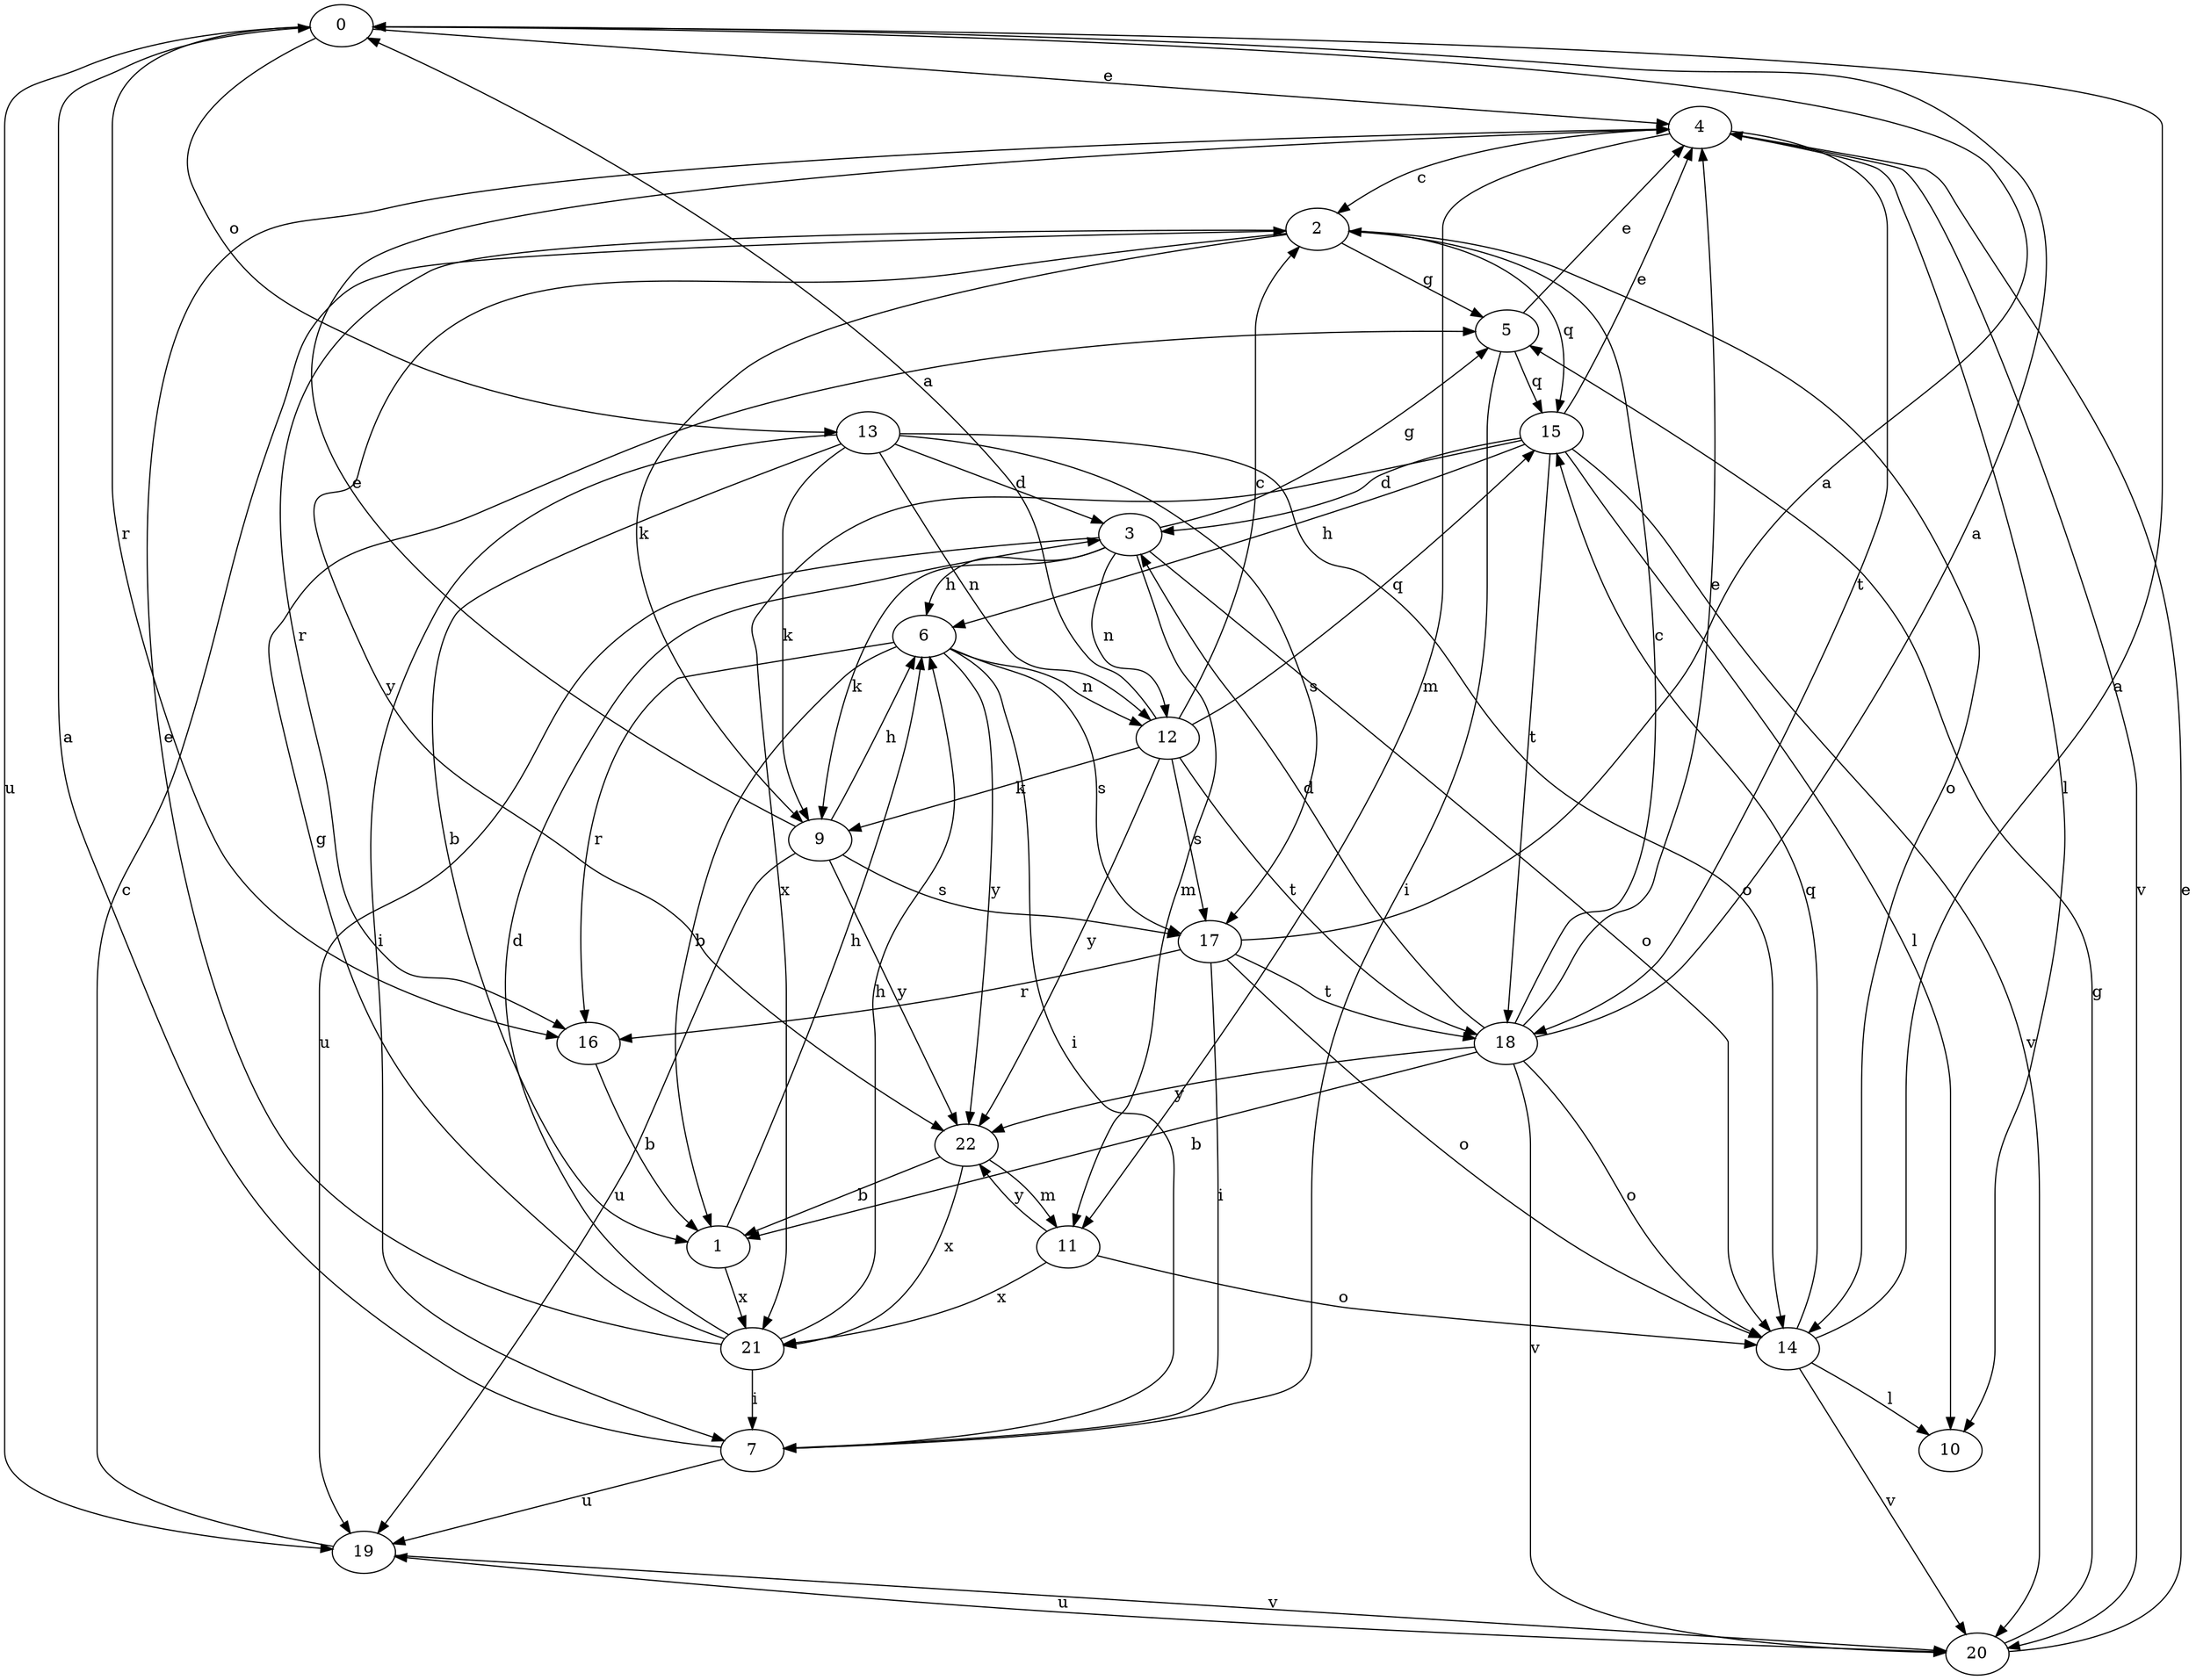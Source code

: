 strict digraph  {
0;
1;
2;
3;
4;
5;
6;
7;
9;
10;
11;
12;
13;
14;
15;
16;
17;
18;
19;
20;
21;
22;
0 -> 4  [label=e];
0 -> 13  [label=o];
0 -> 16  [label=r];
0 -> 19  [label=u];
1 -> 6  [label=h];
1 -> 21  [label=x];
2 -> 5  [label=g];
2 -> 9  [label=k];
2 -> 14  [label=o];
2 -> 15  [label=q];
2 -> 16  [label=r];
2 -> 22  [label=y];
3 -> 5  [label=g];
3 -> 6  [label=h];
3 -> 9  [label=k];
3 -> 11  [label=m];
3 -> 12  [label=n];
3 -> 14  [label=o];
3 -> 19  [label=u];
4 -> 2  [label=c];
4 -> 10  [label=l];
4 -> 11  [label=m];
4 -> 18  [label=t];
4 -> 20  [label=v];
5 -> 4  [label=e];
5 -> 7  [label=i];
5 -> 15  [label=q];
6 -> 1  [label=b];
6 -> 7  [label=i];
6 -> 12  [label=n];
6 -> 16  [label=r];
6 -> 17  [label=s];
6 -> 22  [label=y];
7 -> 0  [label=a];
7 -> 19  [label=u];
9 -> 4  [label=e];
9 -> 6  [label=h];
9 -> 17  [label=s];
9 -> 19  [label=u];
9 -> 22  [label=y];
11 -> 14  [label=o];
11 -> 21  [label=x];
11 -> 22  [label=y];
12 -> 0  [label=a];
12 -> 2  [label=c];
12 -> 9  [label=k];
12 -> 15  [label=q];
12 -> 17  [label=s];
12 -> 18  [label=t];
12 -> 22  [label=y];
13 -> 1  [label=b];
13 -> 3  [label=d];
13 -> 7  [label=i];
13 -> 9  [label=k];
13 -> 12  [label=n];
13 -> 14  [label=o];
13 -> 17  [label=s];
14 -> 0  [label=a];
14 -> 10  [label=l];
14 -> 15  [label=q];
14 -> 20  [label=v];
15 -> 3  [label=d];
15 -> 4  [label=e];
15 -> 6  [label=h];
15 -> 10  [label=l];
15 -> 18  [label=t];
15 -> 20  [label=v];
15 -> 21  [label=x];
16 -> 1  [label=b];
17 -> 0  [label=a];
17 -> 7  [label=i];
17 -> 14  [label=o];
17 -> 16  [label=r];
17 -> 18  [label=t];
18 -> 0  [label=a];
18 -> 1  [label=b];
18 -> 2  [label=c];
18 -> 3  [label=d];
18 -> 4  [label=e];
18 -> 14  [label=o];
18 -> 20  [label=v];
18 -> 22  [label=y];
19 -> 2  [label=c];
19 -> 20  [label=v];
20 -> 4  [label=e];
20 -> 5  [label=g];
20 -> 19  [label=u];
21 -> 3  [label=d];
21 -> 4  [label=e];
21 -> 5  [label=g];
21 -> 6  [label=h];
21 -> 7  [label=i];
22 -> 1  [label=b];
22 -> 11  [label=m];
22 -> 21  [label=x];
}
